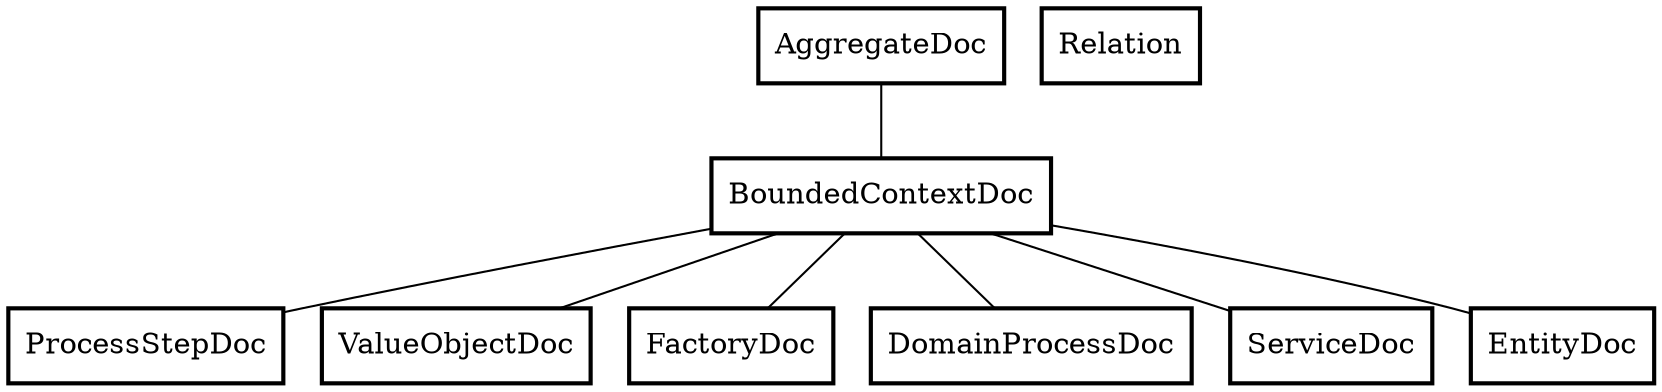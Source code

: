 graph {
splines=spline;
overlap=false;
"BoundedContextDoc" -- "ProcessStepDoc" [style=solid];
"BoundedContextDoc" -- "ValueObjectDoc" [style=solid];
"AggregateDoc" -- "BoundedContextDoc" [style=solid];
"BoundedContextDoc" -- "FactoryDoc" [style=solid];
"BoundedContextDoc" -- "DomainProcessDoc" [style=solid];
"BoundedContextDoc" -- "ServiceDoc" [style=solid];
"BoundedContextDoc" -- "EntityDoc" [style=solid];
"ServiceDoc"[shape=box,style=bold];
"Relation"[shape=box,style=bold];
"ProcessStepDoc"[shape=box,style=bold];
"EntityDoc"[shape=box,style=bold];
"ValueObjectDoc"[shape=box,style=bold];
"BoundedContextDoc"[shape=box,style=bold];
"FactoryDoc"[shape=box,style=bold];
"AggregateDoc"[shape=box,style=bold];
"DomainProcessDoc"[shape=box,style=bold];
}
